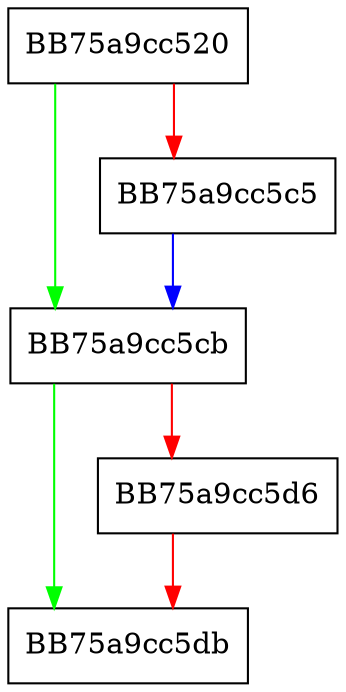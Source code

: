 digraph abd_db_conversion_api {
  node [shape="box"];
  graph [splines=ortho];
  BB75a9cc520 -> BB75a9cc5cb [color="green"];
  BB75a9cc520 -> BB75a9cc5c5 [color="red"];
  BB75a9cc5c5 -> BB75a9cc5cb [color="blue"];
  BB75a9cc5cb -> BB75a9cc5db [color="green"];
  BB75a9cc5cb -> BB75a9cc5d6 [color="red"];
  BB75a9cc5d6 -> BB75a9cc5db [color="red"];
}